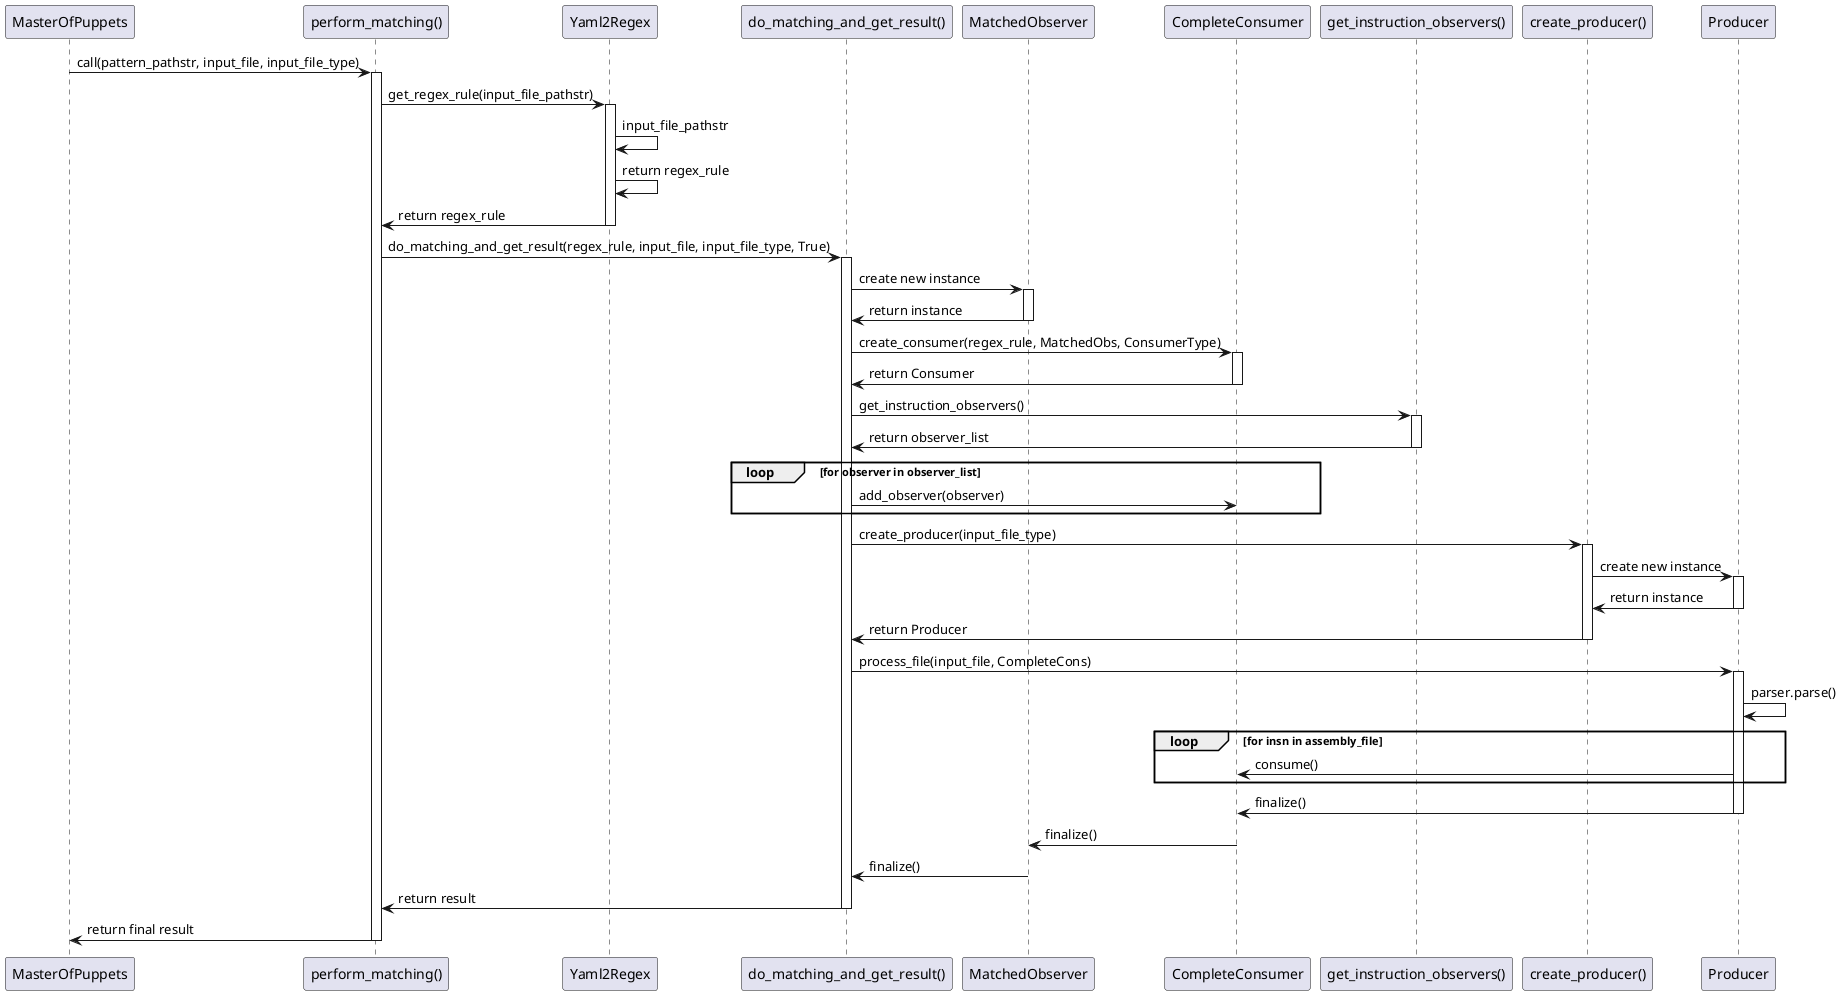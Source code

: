 @startuml sequence_diagram_whole_match_module
participant "MasterOfPuppets" as MasterOfPuppets
participant "perform_matching()" as PerformMatching
participant "Yaml2Regex" as Yaml2Regex
participant "do_matching_and_get_result()" as DoMatching
participant "MatchedObserver" as MatchedObs
participant "CompleteConsumer" as CompleteCons
participant "get_instruction_observers()" as GetObservers
participant "Producer" as Producer
participant "create_producer()" as CreateProducer
participant "ComposableProducer" as Producer

MasterOfPuppets -> PerformMatching: call(pattern_pathstr, input_file, input_file_type)
activate PerformMatching
        PerformMatching -> Yaml2Regex: get_regex_rule(input_file_pathstr)

    activate Yaml2Regex

        Yaml2Regex -> Yaml2Regex: input_file_pathstr
        Yaml2Regex -> Yaml2Regex: return regex_rule

        Yaml2Regex -> PerformMatching: return regex_rule
    deactivate Yaml2Regex

    PerformMatching -> DoMatching: do_matching_and_get_result(regex_rule, input_file, input_file_type, True)
    activate DoMatching

            DoMatching -> MatchedObs: create new instance
            activate MatchedObs
                MatchedObs -> DoMatching: return instance
            deactivate MatchedObs

        DoMatching -> CompleteCons: create_consumer(regex_rule, MatchedObs, ConsumerType)

        activate CompleteCons
            CompleteCons -> DoMatching: return Consumer
        deactivate CompleteCons

        DoMatching -> GetObservers: get_instruction_observers()
        activate GetObservers
            GetObservers -> DoMatching: return observer_list
        deactivate GetObservers

        loop for observer in observer_list
            DoMatching -> CompleteCons: add_observer(observer)
        end

        DoMatching -> CreateProducer: create_producer(input_file_type)
        activate CreateProducer
            CreateProducer -> Producer: create new instance
            activate Producer
                Producer -> CreateProducer: return instance
            deactivate Producer
            CreateProducer -> DoMatching: return Producer
        deactivate CreateProducer

        DoMatching -> Producer: process_file(input_file, CompleteCons)
        activate Producer
            Producer -> Producer: parser.parse()
            loop for insn in assembly_file
                Producer -> CompleteCons: consume()
            end
            Producer -> CompleteCons: finalize()
        deactivate Producer
        CompleteCons -> MatchedObs: finalize()
        MatchedObs -> DoMatching: finalize()
        DoMatching -> PerformMatching: return result
    deactivate DoMatching
    PerformMatching -> MasterOfPuppets: return final result
deactivate PerformMatching
@enduml

